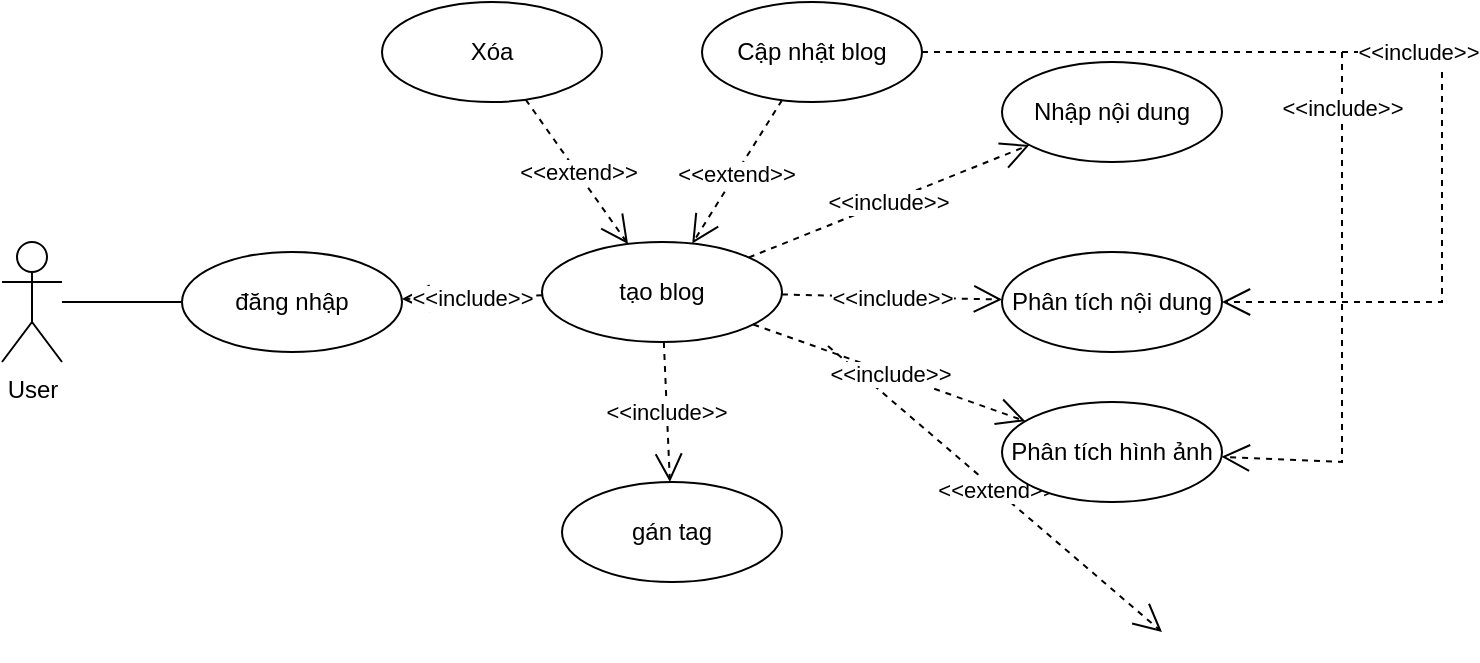 <mxfile version="24.7.17">
  <diagram name="Page-1" id="I4NgPt_ZhvG6XGFB1_ih">
    <mxGraphModel dx="1290" dy="563" grid="1" gridSize="10" guides="1" tooltips="1" connect="1" arrows="1" fold="1" page="1" pageScale="1" pageWidth="850" pageHeight="1100" math="0" shadow="0">
      <root>
        <mxCell id="0" />
        <mxCell id="1" parent="0" />
        <mxCell id="hAL4R11POa3iQWuHamc3-1" value="User" style="shape=umlActor;verticalLabelPosition=bottom;verticalAlign=top;html=1;outlineConnect=0;" vertex="1" parent="1">
          <mxGeometry x="110" y="170" width="30" height="60" as="geometry" />
        </mxCell>
        <mxCell id="hAL4R11POa3iQWuHamc3-4" value="đăng nhập" style="ellipse;whiteSpace=wrap;html=1;" vertex="1" parent="1">
          <mxGeometry x="200" y="175" width="110" height="50" as="geometry" />
        </mxCell>
        <mxCell id="hAL4R11POa3iQWuHamc3-7" value="" style="endArrow=none;html=1;rounded=0;" edge="1" parent="1" source="hAL4R11POa3iQWuHamc3-1" target="hAL4R11POa3iQWuHamc3-4">
          <mxGeometry width="50" height="50" relative="1" as="geometry">
            <mxPoint x="205" y="250" as="sourcePoint" />
            <mxPoint x="200" y="200" as="targetPoint" />
          </mxGeometry>
        </mxCell>
        <mxCell id="hAL4R11POa3iQWuHamc3-11" value="tạo blog" style="ellipse;whiteSpace=wrap;html=1;" vertex="1" parent="1">
          <mxGeometry x="380" y="170" width="120" height="50" as="geometry" />
        </mxCell>
        <mxCell id="hAL4R11POa3iQWuHamc3-13" value="&amp;lt;&amp;lt;include&amp;gt;&amp;gt;" style="endArrow=open;endSize=12;dashed=1;html=1;rounded=0;strokeColor=default;align=center;verticalAlign=middle;fontFamily=Helvetica;fontSize=11;fontColor=default;labelBackgroundColor=default;edgeStyle=none;" edge="1" parent="1" source="hAL4R11POa3iQWuHamc3-11" target="hAL4R11POa3iQWuHamc3-4">
          <mxGeometry width="160" relative="1" as="geometry">
            <mxPoint x="340" y="140" as="sourcePoint" />
            <mxPoint x="628" y="168" as="targetPoint" />
            <mxPoint as="offset" />
          </mxGeometry>
        </mxCell>
        <mxCell id="hAL4R11POa3iQWuHamc3-17" value="&amp;lt;&amp;lt;extend&amp;gt;&amp;gt;" style="endArrow=open;endSize=12;dashed=1;html=1;rounded=0;strokeColor=default;align=center;verticalAlign=middle;fontFamily=Helvetica;fontSize=11;fontColor=default;labelBackgroundColor=default;edgeStyle=none;" edge="1" parent="1" source="hAL4R11POa3iQWuHamc3-14">
          <mxGeometry width="160" relative="1" as="geometry">
            <mxPoint x="523" y="222" as="sourcePoint" />
            <mxPoint x="690" y="365" as="targetPoint" />
            <mxPoint as="offset" />
          </mxGeometry>
        </mxCell>
        <mxCell id="hAL4R11POa3iQWuHamc3-21" value="gán tag" style="ellipse;whiteSpace=wrap;html=1;" vertex="1" parent="1">
          <mxGeometry x="390" y="290" width="110" height="50" as="geometry" />
        </mxCell>
        <mxCell id="hAL4R11POa3iQWuHamc3-22" value="&amp;lt;&amp;lt;include&amp;gt;&amp;gt;" style="endArrow=open;endSize=12;dashed=1;html=1;rounded=0;strokeColor=default;align=center;verticalAlign=middle;fontFamily=Helvetica;fontSize=11;fontColor=default;labelBackgroundColor=default;edgeStyle=none;" edge="1" parent="1" source="hAL4R11POa3iQWuHamc3-11" target="hAL4R11POa3iQWuHamc3-21">
          <mxGeometry x="0.001" width="160" relative="1" as="geometry">
            <mxPoint x="430" y="210" as="sourcePoint" />
            <mxPoint x="320" y="210" as="targetPoint" />
            <mxPoint as="offset" />
          </mxGeometry>
        </mxCell>
        <mxCell id="hAL4R11POa3iQWuHamc3-23" value="Phân tích nội dung" style="ellipse;whiteSpace=wrap;html=1;" vertex="1" parent="1">
          <mxGeometry x="610" y="175" width="110" height="50" as="geometry" />
        </mxCell>
        <mxCell id="hAL4R11POa3iQWuHamc3-24" value="Phân tích hình ảnh" style="ellipse;whiteSpace=wrap;html=1;" vertex="1" parent="1">
          <mxGeometry x="610" y="250" width="110" height="50" as="geometry" />
        </mxCell>
        <mxCell id="hAL4R11POa3iQWuHamc3-25" value="&amp;lt;&amp;lt;include&amp;gt;&amp;gt;" style="endArrow=open;endSize=12;dashed=1;html=1;rounded=0;strokeColor=default;align=center;verticalAlign=middle;fontFamily=Helvetica;fontSize=11;fontColor=default;labelBackgroundColor=default;edgeStyle=none;" edge="1" parent="1" source="hAL4R11POa3iQWuHamc3-11" target="hAL4R11POa3iQWuHamc3-23">
          <mxGeometry x="0.001" width="160" relative="1" as="geometry">
            <mxPoint x="491" y="235" as="sourcePoint" />
            <mxPoint x="494" y="290" as="targetPoint" />
            <mxPoint as="offset" />
          </mxGeometry>
        </mxCell>
        <mxCell id="hAL4R11POa3iQWuHamc3-26" value="&amp;lt;&amp;lt;include&amp;gt;&amp;gt;" style="endArrow=open;endSize=12;dashed=1;html=1;rounded=0;strokeColor=default;align=center;verticalAlign=middle;fontFamily=Helvetica;fontSize=11;fontColor=default;labelBackgroundColor=default;edgeStyle=none;" edge="1" parent="1" source="hAL4R11POa3iQWuHamc3-11" target="hAL4R11POa3iQWuHamc3-24">
          <mxGeometry x="0.001" width="160" relative="1" as="geometry">
            <mxPoint x="501" y="245" as="sourcePoint" />
            <mxPoint x="504" y="300" as="targetPoint" />
            <mxPoint as="offset" />
          </mxGeometry>
        </mxCell>
        <mxCell id="hAL4R11POa3iQWuHamc3-27" value="Nhập nội dung" style="ellipse;whiteSpace=wrap;html=1;" vertex="1" parent="1">
          <mxGeometry x="610" y="80" width="110" height="50" as="geometry" />
        </mxCell>
        <mxCell id="hAL4R11POa3iQWuHamc3-28" value="&amp;lt;&amp;lt;include&amp;gt;&amp;gt;" style="endArrow=open;endSize=12;dashed=1;html=1;rounded=0;strokeColor=default;align=center;verticalAlign=middle;fontFamily=Helvetica;fontSize=11;fontColor=default;labelBackgroundColor=default;edgeStyle=none;" edge="1" parent="1" source="hAL4R11POa3iQWuHamc3-11" target="hAL4R11POa3iQWuHamc3-27">
          <mxGeometry x="0.001" width="160" relative="1" as="geometry">
            <mxPoint x="550" y="210" as="sourcePoint" />
            <mxPoint x="630" y="210" as="targetPoint" />
            <mxPoint as="offset" />
          </mxGeometry>
        </mxCell>
        <mxCell id="hAL4R11POa3iQWuHamc3-29" value="Cập nhật blog" style="ellipse;whiteSpace=wrap;html=1;" vertex="1" parent="1">
          <mxGeometry x="460" y="50" width="110" height="50" as="geometry" />
        </mxCell>
        <mxCell id="hAL4R11POa3iQWuHamc3-30" value="Xóa" style="ellipse;whiteSpace=wrap;html=1;" vertex="1" parent="1">
          <mxGeometry x="300" y="50" width="110" height="50" as="geometry" />
        </mxCell>
        <mxCell id="hAL4R11POa3iQWuHamc3-31" value="&amp;lt;&amp;lt;extend&amp;gt;&amp;gt;" style="endArrow=open;endSize=12;dashed=1;html=1;rounded=0;strokeColor=default;align=center;verticalAlign=middle;fontFamily=Helvetica;fontSize=11;fontColor=default;labelBackgroundColor=default;edgeStyle=none;" edge="1" parent="1" source="hAL4R11POa3iQWuHamc3-29" target="hAL4R11POa3iQWuHamc3-11">
          <mxGeometry x="0.011" width="160" relative="1" as="geometry">
            <mxPoint x="496" y="189" as="sourcePoint" />
            <mxPoint x="632" y="140" as="targetPoint" />
            <mxPoint as="offset" />
          </mxGeometry>
        </mxCell>
        <mxCell id="hAL4R11POa3iQWuHamc3-32" value="&amp;lt;&amp;lt;extend&amp;gt;&amp;gt;" style="endArrow=open;endSize=12;dashed=1;html=1;rounded=0;strokeColor=default;align=center;verticalAlign=middle;fontFamily=Helvetica;fontSize=11;fontColor=default;labelBackgroundColor=default;edgeStyle=none;" edge="1" parent="1" source="hAL4R11POa3iQWuHamc3-30" target="hAL4R11POa3iQWuHamc3-11">
          <mxGeometry x="0.011" width="160" relative="1" as="geometry">
            <mxPoint x="509" y="119" as="sourcePoint" />
            <mxPoint x="466" y="181" as="targetPoint" />
            <mxPoint as="offset" />
          </mxGeometry>
        </mxCell>
        <mxCell id="hAL4R11POa3iQWuHamc3-33" value="&amp;lt;&amp;lt;include&amp;gt;&amp;gt;" style="endArrow=open;endSize=12;dashed=1;html=1;rounded=0;strokeColor=default;align=center;verticalAlign=middle;fontFamily=Helvetica;fontSize=11;fontColor=default;labelBackgroundColor=default;edgeStyle=none;" edge="1" parent="1" source="hAL4R11POa3iQWuHamc3-29" target="hAL4R11POa3iQWuHamc3-23">
          <mxGeometry x="0.001" width="160" relative="1" as="geometry">
            <mxPoint x="493" y="188" as="sourcePoint" />
            <mxPoint x="634" y="132" as="targetPoint" />
            <mxPoint as="offset" />
            <Array as="points">
              <mxPoint x="830" y="75" />
              <mxPoint x="830" y="200" />
            </Array>
          </mxGeometry>
        </mxCell>
        <mxCell id="hAL4R11POa3iQWuHamc3-34" value="&amp;lt;&amp;lt;include&amp;gt;&amp;gt;" style="endArrow=open;endSize=12;dashed=1;html=1;rounded=0;strokeColor=default;align=center;verticalAlign=middle;fontFamily=Helvetica;fontSize=11;fontColor=default;labelBackgroundColor=default;edgeStyle=none;exitX=1;exitY=0.5;exitDx=0;exitDy=0;" edge="1" parent="1" source="hAL4R11POa3iQWuHamc3-29" target="hAL4R11POa3iQWuHamc3-24">
          <mxGeometry x="0.001" width="160" relative="1" as="geometry">
            <mxPoint x="551" y="107" as="sourcePoint" />
            <mxPoint x="649" y="188" as="targetPoint" />
            <mxPoint as="offset" />
            <Array as="points">
              <mxPoint x="780" y="75" />
              <mxPoint x="780" y="280" />
            </Array>
          </mxGeometry>
        </mxCell>
      </root>
    </mxGraphModel>
  </diagram>
</mxfile>
